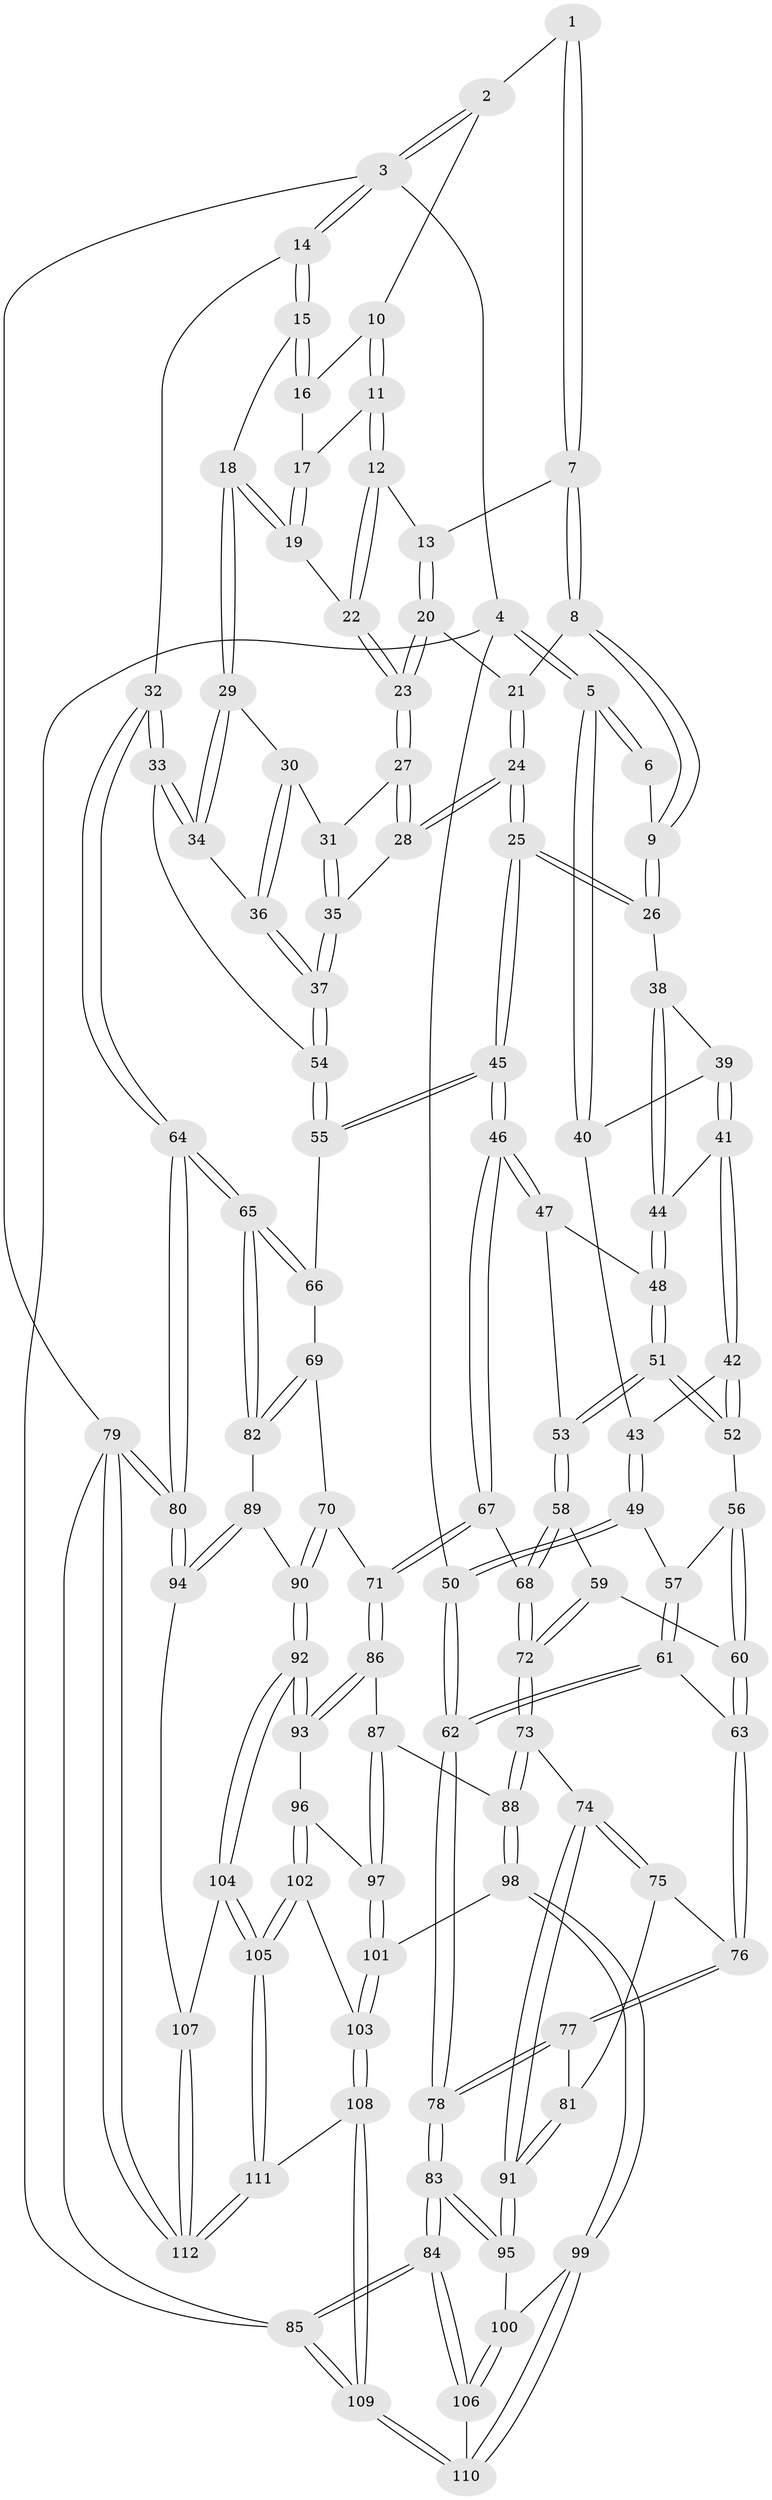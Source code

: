 // Generated by graph-tools (version 1.1) at 2025/17/03/09/25 04:17:06]
// undirected, 112 vertices, 277 edges
graph export_dot {
graph [start="1"]
  node [color=gray90,style=filled];
  1 [pos="+0.6440227883200946+0"];
  2 [pos="+0.8809517839932992+0"];
  3 [pos="+1+0"];
  4 [pos="+0+0"];
  5 [pos="+0+0"];
  6 [pos="+0.44132202444451707+0"];
  7 [pos="+0.643509949505343+0"];
  8 [pos="+0.565279717980247+0.0806216357239726"];
  9 [pos="+0.4609349231299026+0.14129855954974102"];
  10 [pos="+0.838875351685206+0"];
  11 [pos="+0.7776467092755404+0.052600094852106614"];
  12 [pos="+0.7683476877536579+0.06359666728370504"];
  13 [pos="+0.6762262812626945+0.039826800231359344"];
  14 [pos="+1+0"];
  15 [pos="+0.9118961319302485+0.10202011677100134"];
  16 [pos="+0.8482626727442529+0"];
  17 [pos="+0.8364592810362516+0.08874352517391904"];
  18 [pos="+0.8778885583205585+0.14865641063987545"];
  19 [pos="+0.8447965951739256+0.14000336828787002"];
  20 [pos="+0.6757696239756917+0.10009811509680462"];
  21 [pos="+0.6519263922707237+0.1239654285553699"];
  22 [pos="+0.773889017495163+0.13802222159906588"];
  23 [pos="+0.7564360521424607+0.1553881342399152"];
  24 [pos="+0.6197712596225083+0.28119200149620843"];
  25 [pos="+0.5702373978851445+0.2908786482567166"];
  26 [pos="+0.4496355893610989+0.1687119667564284"];
  27 [pos="+0.7526975890577547+0.1652120965521966"];
  28 [pos="+0.6724143669792327+0.28324351389632885"];
  29 [pos="+0.8854767223234257+0.17490548423506455"];
  30 [pos="+0.8334190528899411+0.2191019071567009"];
  31 [pos="+0.8194993029835919+0.2150590196068577"];
  32 [pos="+1+0.3495712556579796"];
  33 [pos="+1+0.3281238602563612"];
  34 [pos="+0.9871448711701616+0.2939189482176468"];
  35 [pos="+0.7012332497360275+0.30106790503332415"];
  36 [pos="+0.828240170246509+0.27368158924250174"];
  37 [pos="+0.7278645281553467+0.3197864425692574"];
  38 [pos="+0.33216750299100045+0.18633674147291057"];
  39 [pos="+0.13387048301420446+0.06937084739107698"];
  40 [pos="+0+0"];
  41 [pos="+0.16169985539076917+0.3337486860513303"];
  42 [pos="+0.14621101461534908+0.3764660345123025"];
  43 [pos="+0.06562420825795735+0.3288234594294773"];
  44 [pos="+0.3126258685385501+0.2775748500591874"];
  45 [pos="+0.509626530585637+0.4683140712571235"];
  46 [pos="+0.4933208937970201+0.49652086517192495"];
  47 [pos="+0.35632552629131825+0.3662734161070733"];
  48 [pos="+0.31341124719347013+0.3022968688539723"];
  49 [pos="+0+0.40819597515547495"];
  50 [pos="+0+0.4152803558695933"];
  51 [pos="+0.2213430356124049+0.42984555293764704"];
  52 [pos="+0.15294506250568324+0.4009977338675283"];
  53 [pos="+0.25237730223821037+0.48025159989856314"];
  54 [pos="+0.790348272330087+0.4192472680581242"];
  55 [pos="+0.7852596862516916+0.4498199688506099"];
  56 [pos="+0.15215089077040728+0.40168216885862235"];
  57 [pos="+0.053779780310770534+0.4396043858414336"];
  58 [pos="+0.25511875433109127+0.48648078110777865"];
  59 [pos="+0.12183679793268577+0.5299990039376077"];
  60 [pos="+0.11407134186715842+0.5292429085460206"];
  61 [pos="+0.05878560586045682+0.4999096455127544"];
  62 [pos="+0+0.5136759199891645"];
  63 [pos="+0.08463685565102597+0.5447805235259577"];
  64 [pos="+1+0.6346727119265183"];
  65 [pos="+1+0.6252744635798172"];
  66 [pos="+0.7880380927304927+0.4721097636021606"];
  67 [pos="+0.4923795228498786+0.5011622612382038"];
  68 [pos="+0.2586438106668758+0.4910068499490791"];
  69 [pos="+0.7374371850595124+0.5634897478398951"];
  70 [pos="+0.6214637251060853+0.6045747097619124"];
  71 [pos="+0.5050895199441916+0.5586937553467448"];
  72 [pos="+0.23535564222527453+0.6058448363603551"];
  73 [pos="+0.23711843722936013+0.6815098094869779"];
  74 [pos="+0.21199536538262329+0.6849209649762349"];
  75 [pos="+0.09804141763030474+0.5956741383346318"];
  76 [pos="+0.08035888253236656+0.5557065582522006"];
  77 [pos="+0+0.6192783080988136"];
  78 [pos="+0+0.6138947913627425"];
  79 [pos="+1+1"];
  80 [pos="+1+0.7481914000290878"];
  81 [pos="+0.03340333893483154+0.6778723808371931"];
  82 [pos="+0.8343988309111282+0.673723321782107"];
  83 [pos="+0+1"];
  84 [pos="+0+1"];
  85 [pos="+0+1"];
  86 [pos="+0.47183487389871787+0.614440189679594"];
  87 [pos="+0.37954911033270744+0.682438371140119"];
  88 [pos="+0.2458072918966312+0.6865053650662578"];
  89 [pos="+0.806422534634008+0.7106059252425568"];
  90 [pos="+0.7012378180164255+0.7836954974850004"];
  91 [pos="+0.10418870033277478+0.7482278187128717"];
  92 [pos="+0.6936681998539237+0.8115410154742456"];
  93 [pos="+0.5315549724270718+0.7605089175367085"];
  94 [pos="+0.896600913626827+0.8413751453650734"];
  95 [pos="+0.0918095555732728+0.7763853775414769"];
  96 [pos="+0.49601481429312927+0.8271427542323048"];
  97 [pos="+0.4012335732142044+0.8009270132207078"];
  98 [pos="+0.2582501335514508+0.8631833591896987"];
  99 [pos="+0.2511571723906957+0.8726538375889842"];
  100 [pos="+0.12572907746041304+0.8375016123217756"];
  101 [pos="+0.3715804371852414+0.8590727134792633"];
  102 [pos="+0.505383554724448+0.8515629273363859"];
  103 [pos="+0.40673684871798566+0.9246671655000432"];
  104 [pos="+0.6963625190441473+0.8416548854445102"];
  105 [pos="+0.6063890645509074+0.9388172249118306"];
  106 [pos="+0.1031130790525079+0.9337792564688581"];
  107 [pos="+0.8101147604266626+0.9030131607682738"];
  108 [pos="+0.434216979366101+1"];
  109 [pos="+0.3308824748581727+1"];
  110 [pos="+0.2371369897508184+0.9491913073771383"];
  111 [pos="+0.5351730235467006+1"];
  112 [pos="+0.9757274599101613+1"];
  1 -- 2;
  1 -- 7;
  1 -- 7;
  2 -- 3;
  2 -- 3;
  2 -- 10;
  3 -- 4;
  3 -- 14;
  3 -- 14;
  3 -- 79;
  4 -- 5;
  4 -- 5;
  4 -- 50;
  4 -- 85;
  5 -- 6;
  5 -- 6;
  5 -- 40;
  5 -- 40;
  6 -- 9;
  7 -- 8;
  7 -- 8;
  7 -- 13;
  8 -- 9;
  8 -- 9;
  8 -- 21;
  9 -- 26;
  9 -- 26;
  10 -- 11;
  10 -- 11;
  10 -- 16;
  11 -- 12;
  11 -- 12;
  11 -- 17;
  12 -- 13;
  12 -- 22;
  12 -- 22;
  13 -- 20;
  13 -- 20;
  14 -- 15;
  14 -- 15;
  14 -- 32;
  15 -- 16;
  15 -- 16;
  15 -- 18;
  16 -- 17;
  17 -- 19;
  17 -- 19;
  18 -- 19;
  18 -- 19;
  18 -- 29;
  18 -- 29;
  19 -- 22;
  20 -- 21;
  20 -- 23;
  20 -- 23;
  21 -- 24;
  21 -- 24;
  22 -- 23;
  22 -- 23;
  23 -- 27;
  23 -- 27;
  24 -- 25;
  24 -- 25;
  24 -- 28;
  24 -- 28;
  25 -- 26;
  25 -- 26;
  25 -- 45;
  25 -- 45;
  26 -- 38;
  27 -- 28;
  27 -- 28;
  27 -- 31;
  28 -- 35;
  29 -- 30;
  29 -- 34;
  29 -- 34;
  30 -- 31;
  30 -- 36;
  30 -- 36;
  31 -- 35;
  31 -- 35;
  32 -- 33;
  32 -- 33;
  32 -- 64;
  32 -- 64;
  33 -- 34;
  33 -- 34;
  33 -- 54;
  34 -- 36;
  35 -- 37;
  35 -- 37;
  36 -- 37;
  36 -- 37;
  37 -- 54;
  37 -- 54;
  38 -- 39;
  38 -- 44;
  38 -- 44;
  39 -- 40;
  39 -- 41;
  39 -- 41;
  40 -- 43;
  41 -- 42;
  41 -- 42;
  41 -- 44;
  42 -- 43;
  42 -- 52;
  42 -- 52;
  43 -- 49;
  43 -- 49;
  44 -- 48;
  44 -- 48;
  45 -- 46;
  45 -- 46;
  45 -- 55;
  45 -- 55;
  46 -- 47;
  46 -- 47;
  46 -- 67;
  46 -- 67;
  47 -- 48;
  47 -- 53;
  48 -- 51;
  48 -- 51;
  49 -- 50;
  49 -- 50;
  49 -- 57;
  50 -- 62;
  50 -- 62;
  51 -- 52;
  51 -- 52;
  51 -- 53;
  51 -- 53;
  52 -- 56;
  53 -- 58;
  53 -- 58;
  54 -- 55;
  54 -- 55;
  55 -- 66;
  56 -- 57;
  56 -- 60;
  56 -- 60;
  57 -- 61;
  57 -- 61;
  58 -- 59;
  58 -- 68;
  58 -- 68;
  59 -- 60;
  59 -- 72;
  59 -- 72;
  60 -- 63;
  60 -- 63;
  61 -- 62;
  61 -- 62;
  61 -- 63;
  62 -- 78;
  62 -- 78;
  63 -- 76;
  63 -- 76;
  64 -- 65;
  64 -- 65;
  64 -- 80;
  64 -- 80;
  65 -- 66;
  65 -- 66;
  65 -- 82;
  65 -- 82;
  66 -- 69;
  67 -- 68;
  67 -- 71;
  67 -- 71;
  68 -- 72;
  68 -- 72;
  69 -- 70;
  69 -- 82;
  69 -- 82;
  70 -- 71;
  70 -- 90;
  70 -- 90;
  71 -- 86;
  71 -- 86;
  72 -- 73;
  72 -- 73;
  73 -- 74;
  73 -- 88;
  73 -- 88;
  74 -- 75;
  74 -- 75;
  74 -- 91;
  74 -- 91;
  75 -- 76;
  75 -- 81;
  76 -- 77;
  76 -- 77;
  77 -- 78;
  77 -- 78;
  77 -- 81;
  78 -- 83;
  78 -- 83;
  79 -- 80;
  79 -- 80;
  79 -- 112;
  79 -- 112;
  79 -- 85;
  80 -- 94;
  80 -- 94;
  81 -- 91;
  81 -- 91;
  82 -- 89;
  83 -- 84;
  83 -- 84;
  83 -- 95;
  83 -- 95;
  84 -- 85;
  84 -- 85;
  84 -- 106;
  84 -- 106;
  85 -- 109;
  85 -- 109;
  86 -- 87;
  86 -- 93;
  86 -- 93;
  87 -- 88;
  87 -- 97;
  87 -- 97;
  88 -- 98;
  88 -- 98;
  89 -- 90;
  89 -- 94;
  89 -- 94;
  90 -- 92;
  90 -- 92;
  91 -- 95;
  91 -- 95;
  92 -- 93;
  92 -- 93;
  92 -- 104;
  92 -- 104;
  93 -- 96;
  94 -- 107;
  95 -- 100;
  96 -- 97;
  96 -- 102;
  96 -- 102;
  97 -- 101;
  97 -- 101;
  98 -- 99;
  98 -- 99;
  98 -- 101;
  99 -- 100;
  99 -- 110;
  99 -- 110;
  100 -- 106;
  100 -- 106;
  101 -- 103;
  101 -- 103;
  102 -- 103;
  102 -- 105;
  102 -- 105;
  103 -- 108;
  103 -- 108;
  104 -- 105;
  104 -- 105;
  104 -- 107;
  105 -- 111;
  105 -- 111;
  106 -- 110;
  107 -- 112;
  107 -- 112;
  108 -- 109;
  108 -- 109;
  108 -- 111;
  109 -- 110;
  109 -- 110;
  111 -- 112;
  111 -- 112;
}
